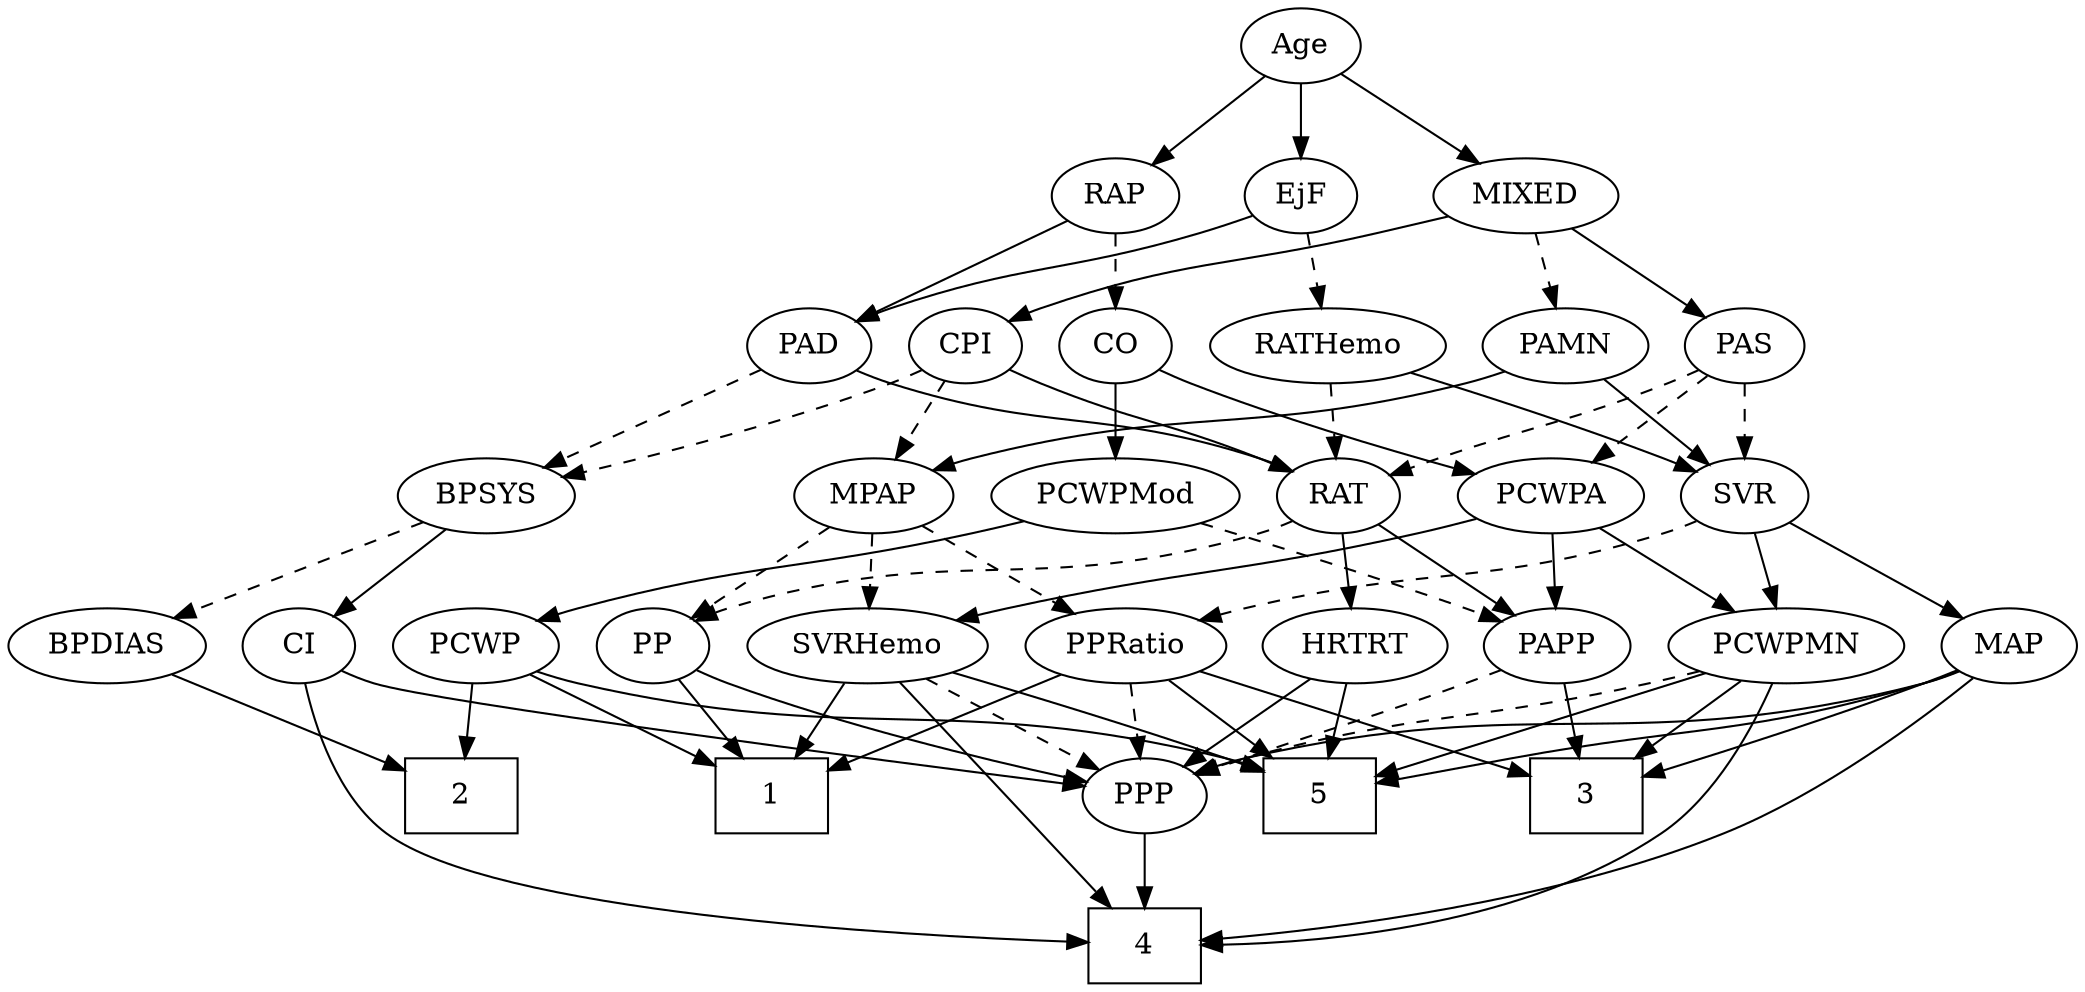 strict digraph {
	graph [bb="0,0,907.55,468"];
	node [label="\N"];
	1	[height=0.5,
		pos="554.55,90",
		shape=box,
		width=0.75];
	2	[height=0.5,
		pos="730.55,90",
		shape=box,
		width=0.75];
	3	[height=0.5,
		pos="218.55,90",
		shape=box,
		width=0.75];
	4	[height=0.5,
		pos="406.55,18",
		shape=box,
		width=0.75];
	5	[height=0.5,
		pos="319.55,90",
		shape=box,
		width=0.75];
	Age	[height=0.5,
		pos="425.55,450",
		width=0.75];
	EjF	[height=0.5,
		pos="425.55,378",
		width=0.75];
	Age -> EjF	[pos="e,425.55,396.1 425.55,431.7 425.55,423.98 425.55,414.71 425.55,406.11",
		style=solid];
	RAP	[height=0.5,
		pos="509.55,378",
		width=0.77632];
	Age -> RAP	[pos="e,493.11,392.69 441.74,435.5 454.1,425.21 471.32,410.86 485.31,399.2",
		style=solid];
	MIXED	[height=0.5,
		pos="336.55,378",
		width=1.1193];
	Age -> MIXED	[pos="e,355.68,394.05 408.81,435.83 396.18,425.9 378.59,412.06 363.92,400.53",
		style=solid];
	PAD	[height=0.5,
		pos="655.55,306",
		width=0.79437];
	EjF -> PAD	[pos="e,633.31,317.74 448.34,368.22 455.98,365.42 464.58,362.42 472.55,360 536.08,340.68 554.77,345.64 617.55,324 619.66,323.27 621.81,\
322.47 623.97,321.63",
		style=solid];
	RATHemo	[height=0.5,
		pos="415.55,306",
		width=1.3721];
	EjF -> RATHemo	[pos="e,418.02,324.28 423.13,360.05 422.03,352.35 420.69,343.03 419.46,334.36",
		style=dashed];
	RAP -> PAD	[pos="e,633.54,317.55 531.4,366.52 556.03,354.72 596.25,335.43 624.21,322.03",
		style=solid];
	CO	[height=0.5,
		pos="509.55,306",
		width=0.75];
	RAP -> CO	[pos="e,509.55,324.1 509.55,359.7 509.55,351.98 509.55,342.71 509.55,334.11",
		style=dashed];
	PAS	[height=0.5,
		pos="321.55,306",
		width=0.75];
	MIXED -> PAS	[pos="e,325.25,324.28 332.92,360.05 331.25,352.26 329.22,342.82 327.35,334.08",
		style=solid];
	PAMN	[height=0.5,
		pos="240.55,306",
		width=1.011];
	MIXED -> PAMN	[pos="e,260.22,321.35 316.19,362.15 302.26,352 283.61,338.4 268.32,327.25",
		style=dashed];
	CPI	[height=0.5,
		pos="581.55,306",
		width=0.75];
	MIXED -> CPI	[pos="e,560.92,317.66 367.81,366.5 374.92,364.24 382.47,361.95 389.55,360 458.15,341.12 478.32,347.33 545.55,324 547.46,323.34 549.4,322.6 \
551.35,321.83",
		style=solid];
	MPAP	[height=0.5,
		pos="420.55,234",
		width=0.97491];
	SVRHemo	[height=0.5,
		pos="523.55,162",
		width=1.3902];
	MPAP -> SVRHemo	[pos="e,501.09,178.26 440.9,219.17 455.67,209.13 475.93,195.36 492.7,183.97",
		style=dashed];
	PP	[height=0.5,
		pos="618.55,162",
		width=0.75];
	MPAP -> PP	[pos="e,597.45,173.59 447.43,222.26 453.05,220.11 458.97,217.92 464.55,216 516.38,198.11 531.4,199.76 582.55,180 584.38,179.29 586.26,\
178.53 588.14,177.73",
		style=dashed];
	PPRatio	[height=0.5,
		pos="237.55,162",
		width=1.1013];
	MPAP -> PPRatio	[pos="e,266.85,174.13 393.09,222.37 387.61,220.26 381.9,218.05 376.55,216 342.68,203 304.14,188.31 276.25,177.7",
		style=dashed];
	BPSYS	[height=0.5,
		pos="749.55,234",
		width=1.0471];
	BPDIAS	[height=0.5,
		pos="793.55,162",
		width=1.1735];
	BPSYS -> BPDIAS	[pos="e,783.19,179.47 759.97,216.41 765.29,207.95 771.87,197.49 777.78,188.08",
		style=dashed];
	CI	[height=0.5,
		pos="880.55,162",
		width=0.75];
	BPSYS -> CI	[pos="e,860.21,173.87 773.88,220 795.73,208.32 827.86,191.15 851.14,178.71",
		style=solid];
	PAD -> BPSYS	[pos="e,730,249.56 673.23,291.83 686.87,281.68 706,267.43 721.69,255.74",
		style=dashed];
	RAT	[height=0.5,
		pos="500.55,234",
		width=0.75827];
	PAD -> RAT	[pos="e,522.21,245.33 632.64,294.74 627.67,292.52 622.43,290.18 617.55,288 581.57,271.96 572.36,268.41 536.55,252 534.95,251.27 533.31,\
250.51 531.66,249.75",
		style=solid];
	PCWPMod	[height=0.5,
		pos="597.55,234",
		width=1.4443];
	CO -> PCWPMod	[pos="e,577.55,250.91 526.51,291.5 538.71,281.81 555.42,268.51 569.57,257.26",
		style=solid];
	PCWPA	[height=0.5,
		pos="325.55,234",
		width=1.1555];
	CO -> PCWPA	[pos="e,357.18,245.92 488.38,294.59 483.55,292.32 478.4,290.01 473.55,288 453.96,279.89 403.62,262.1 367.08,249.37",
		style=solid];
	PAS -> RAT	[pos="e,479.41,245.48 342.69,294.52 347.52,292.26 352.67,289.96 357.55,288 404.09,269.26 418.01,270.74 464.55,252 466.37,251.26 468.24,\
250.48 470.12,249.67",
		style=dashed];
	SVR	[height=0.5,
		pos="237.55,234",
		width=0.77632];
	PAS -> SVR	[pos="e,253.98,248.69 305.35,291.5 293,281.21 275.78,266.86 261.79,255.2",
		style=dashed];
	PAS -> PCWPA	[pos="e,324.57,252.1 322.54,287.7 322.98,279.98 323.51,270.71 324,262.11",
		style=dashed];
	PAMN -> MPAP	[pos="e,393.37,245.57 268.28,294.22 299.24,282.17 349.5,262.63 383.74,249.31",
		style=solid];
	PAMN -> SVR	[pos="e,238.28,252.1 239.81,287.7 239.48,279.98 239.08,270.71 238.71,262.11",
		style=solid];
	RATHemo -> RAT	[pos="e,484.2,248.47 434.84,289.12 447.17,278.96 463.26,265.71 476.43,254.86",
		style=dashed];
	RATHemo -> SVR	[pos="e,259.35,245.33 381.38,292.93 352.66,282.6 310.63,267.05 274.55,252 272.69,251.22 270.78,250.41 268.87,249.58",
		style=solid];
	CPI -> MPAP	[pos="e,447.02,245.86 560.29,294.79 555.46,292.52 550.34,290.15 545.55,288 515.73,274.65 481.56,260.22 456.49,249.79",
		style=dashed];
	CPI -> BPSYS	[pos="e,721.02,245.89 602.77,294.72 607.6,292.45 612.73,290.1 617.55,288 648.86,274.34 684.87,259.96 711.36,249.64",
		style=dashed];
	CPI -> RAT	[pos="e,516.52,248.8 565.54,291.17 553.78,281.01 537.61,267.03 524.34,255.56",
		style=solid];
	RAT -> PP	[pos="e,599.13,174.52 520.3,221.28 539.47,209.91 568.77,192.53 590.38,179.71",
		style=dashed];
	PAPP	[height=0.5,
		pos="326.55,162",
		width=0.88464];
	RAT -> PAPP	[pos="e,351.01,173.62 479.37,222.61 474.53,220.35 469.39,218.03 464.55,216 421.75,198.08 409.69,197.08 366.55,180 364.5,179.19 362.39,\
178.34 360.27,177.47",
		style=solid];
	HRTRT	[height=0.5,
		pos="415.55,162",
		width=1.1013];
	RAT -> HRTRT	[pos="e,433.95,178.16 484.16,219.5 472.14,209.61 455.58,195.96 441.73,184.56",
		style=solid];
	PCWPMN	[height=0.5,
		pos="129.55,162",
		width=1.3902];
	SVR -> PCWPMN	[pos="e,152.93,178.16 218.49,220.65 202.7,210.41 179.93,195.66 161.38,183.63",
		style=solid];
	MAP	[height=0.5,
		pos="30.547,162",
		width=0.84854];
	SVR -> MAP	[pos="e,54.513,173.62 212.4,225.83 179.49,216.26 120.18,198.38 70.547,180 68.338,179.18 66.073,178.31 63.798,177.41",
		style=solid];
	SVR -> PPRatio	[pos="e,237.55,180.1 237.55,215.7 237.55,207.98 237.55,198.71 237.55,190.11",
		style=dashed];
	PCWP	[height=0.5,
		pos="698.55,162",
		width=0.97491];
	PCWPMod -> PCWP	[pos="e,678.59,176.83 619.96,217.46 634.77,207.2 654.3,193.66 670.19,182.65",
		style=solid];
	PCWPMod -> PAPP	[pos="e,350.38,174.02 558.92,221.84 551.52,219.81 543.81,217.78 536.55,216 461.53,197.62 440.21,203.21 366.55,180 364.3,179.29 362.01,\
178.5 359.71,177.67",
		style=dashed];
	PCWPA -> PCWPMN	[pos="e,163.75,175.22 294.49,221.91 261.79,210.23 210.05,191.75 173.24,178.6",
		style=solid];
	PCWPA -> SVRHemo	[pos="e,488.99,175.22 356.92,221.91 389.95,210.23 442.23,191.75 479.41,178.6",
		style=solid];
	PCWPA -> PAPP	[pos="e,326.3,180.1 325.79,215.7 325.9,207.98 326.04,198.71 326.16,190.11",
		style=solid];
	PCWPMN -> 3	[pos="e,196.88,108.04 149.74,145.12 161.27,136.05 175.94,124.51 188.76,114.42",
		style=solid];
	PCWPMN -> 4	[pos="e,379.27,18.849 135,144.1 142.43,123.79 157.75,90.192 182.55,72 238.41,31.01 321.36,21.232 369.07,19.19",
		style=solid];
	PCWPMN -> 5	[pos="e,292.33,101.03 163.52,148.49 197.03,136.14 248.13,117.31 282.63,104.6",
		style=solid];
	PPP	[height=0.5,
		pos="406.55,90",
		width=0.75];
	PCWPMN -> PPP	[pos="e,383.35,99.327 166.9,149.82 174.06,147.8 181.52,145.77 188.55,144 262.18,125.48 282.31,128.04 355.55,108 361.43,106.39 367.63,104.5 \
373.61,102.56",
		style=dashed];
	SVRHemo -> 1	[pos="e,546.9,108.28 531.05,144.05 534.58,136.09 538.87,126.41 542.81,117.51",
		style=solid];
	SVRHemo -> 4	[pos="e,420.84,36.346 509.9,144.43 489.6,119.8 451.29,73.304 427.45,44.365",
		style=solid];
	SVRHemo -> 5	[pos="e,346.67,100.31 488.48,148.97 451.56,136.3 393.71,116.45 356.21,103.58",
		style=solid];
	SVRHemo -> PPP	[pos="e,425.92,102.59 498.73,146.15 479.97,134.93 454.2,119.51 434.67,107.83",
		style=dashed];
	BPDIAS -> 2	[pos="e,745.96,108.12 778.94,144.76 771.13,136.1 761.37,125.25 752.66,115.57",
		style=solid];
	MAP -> 3	[pos="e,191.37,100.2 54.568,150.52 59.811,148.31 65.347,146.03 70.547,144 108.11,129.31 151.63,113.91 181.71,103.53",
		style=solid];
	MAP -> 4	[pos="e,379.35,20.648 45.499,146.15 66.594,126.09 107.16,90.702 148.55,72 222.42,38.618 317.71,26.053 369.32,21.483",
		style=solid];
	MAP -> 5	[pos="e,292.44,98.494 53.933,150.1 59.312,147.86 65.065,145.68 70.547,144 150.21,119.57 173.31,126.55 254.55,108 263.64,105.92 273.38,\
103.49 282.5,101.12",
		style=solid];
	MAP -> PPP	[pos="e,383.72,99.673 53.429,150 58.932,147.71 64.865,145.53 70.547,144 193.81,110.71 231.06,136.32 355.55,108 361.55,106.63 367.85,104.84 \
373.89,102.94",
		style=solid];
	PP -> 1	[pos="e,570.13,108.04 604.97,146.15 596.85,137.26 586.31,125.74 576.97,115.53",
		style=solid];
	PP -> PPP	[pos="e,431.42,97.239 597.45,150.4 592.62,148.15 587.45,145.88 582.55,144 534.56,125.56 477.27,109.34 441.39,99.849",
		style=solid];
	PPP -> 4	[pos="e,406.55,36.104 406.55,71.697 406.55,63.983 406.55,54.712 406.55,46.112",
		style=solid];
	PPRatio -> 1	[pos="e,527.52,94.986 267.03,149.8 273.11,147.71 279.49,145.66 285.55,144 367.15,121.64 465.12,104.78 517.39,96.56",
		style=solid];
	PPRatio -> 3	[pos="e,223.24,108.28 232.95,144.05 230.83,136.26 228.27,126.82 225.9,118.08",
		style=solid];
	PPRatio -> 5	[pos="e,299.48,108.13 255.34,145.81 266,136.71 279.79,124.94 291.86,114.64",
		style=solid];
	PPRatio -> PPP	[pos="e,384.12,100.29 265.83,149.28 295.85,136.85 343.18,117.25 374.54,104.26",
		style=dashed];
	PCWP -> 1	[pos="e,581.67,104.18 673.79,148.97 650.95,137.86 616.74,121.23 590.81,108.63",
		style=solid];
	PCWP -> 2	[pos="e,722.57,108.45 706.13,144.41 709.77,136.45 714.22,126.72 718.32,117.76",
		style=solid];
	PCWP -> 5	[pos="e,346.79,101.18 672.36,149.69 666.58,147.53 660.42,145.48 654.55,144 531.19,112.84 494.6,136.25 370.55,108 365.9,106.94 361.08,105.63 \
356.34,104.21",
		style=solid];
	CI -> 4	[pos="e,433.55,18.364 866.69,146.15 846.7,125.75 807.63,89.59 766.55,72 656.02,24.68 510.86,18.426 443.65,18.331",
		style=solid];
	CI -> PPP	[pos="e,432.76,95.286 860.06,149.9 855.1,147.62 849.74,145.47 844.55,144 704.28,104.34 663.08,126.94 518.55,108 493.13,104.67 464.56,100.32 \
442.63,96.858",
		style=solid];
	PAPP -> 3	[pos="e,245.03,108.16 306.49,148 291.73,138.44 271.3,125.19 253.84,113.87",
		style=solid];
	PAPP -> PPP	[pos="e,390.81,104.77 343.12,146.5 354.72,136.35 370.37,122.65 383.23,111.4",
		style=dashed];
	HRTRT -> 5	[pos="e,342.92,108.04 395.19,146.15 382.4,136.83 365.63,124.61 351.14,114.04",
		style=solid];
	HRTRT -> PPP	[pos="e,408.75,108.1 413.32,143.7 412.33,135.98 411.14,126.71 410.03,118.11",
		style=solid];
}
